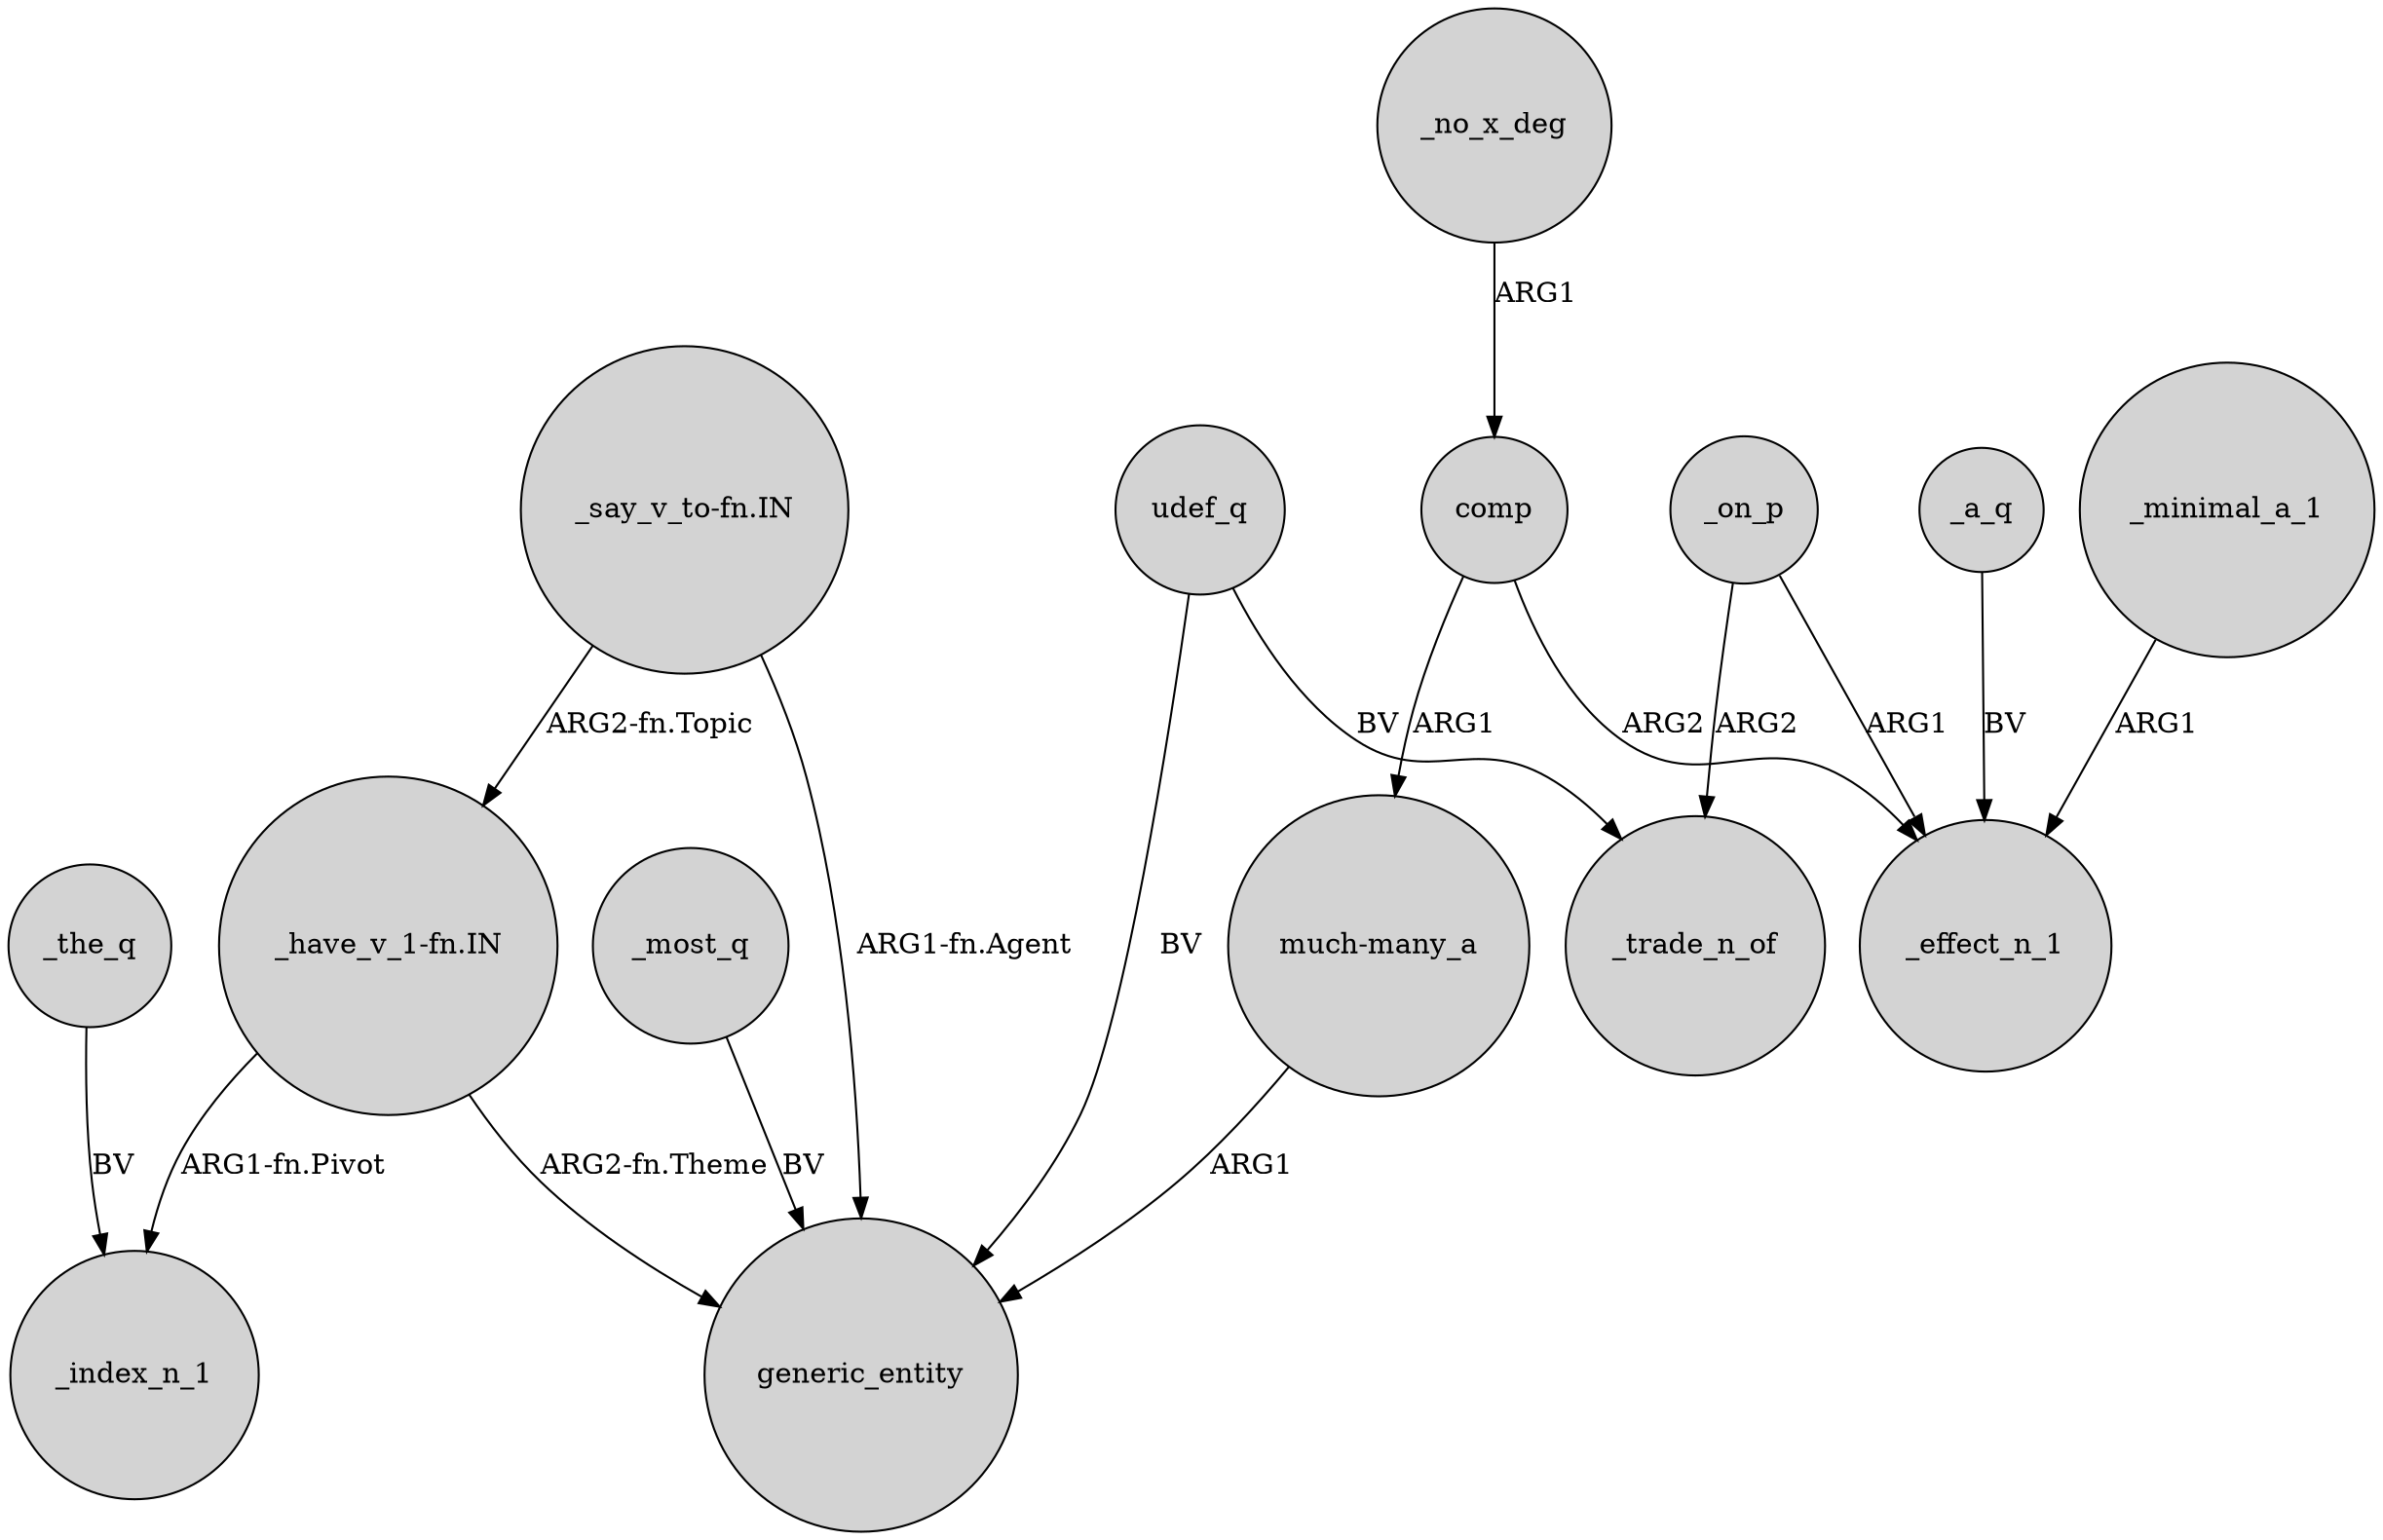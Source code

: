 digraph {
	node [shape=circle style=filled]
	_a_q -> _effect_n_1 [label=BV]
	"_say_v_to-fn.IN" -> "_have_v_1-fn.IN" [label="ARG2-fn.Topic"]
	comp -> _effect_n_1 [label=ARG2]
	"_have_v_1-fn.IN" -> generic_entity [label="ARG2-fn.Theme"]
	_no_x_deg -> comp [label=ARG1]
	comp -> "much-many_a" [label=ARG1]
	udef_q -> _trade_n_of [label=BV]
	"_say_v_to-fn.IN" -> generic_entity [label="ARG1-fn.Agent"]
	udef_q -> generic_entity [label=BV]
	"_have_v_1-fn.IN" -> _index_n_1 [label="ARG1-fn.Pivot"]
	_on_p -> _effect_n_1 [label=ARG1]
	_on_p -> _trade_n_of [label=ARG2]
	"much-many_a" -> generic_entity [label=ARG1]
	_minimal_a_1 -> _effect_n_1 [label=ARG1]
	_most_q -> generic_entity [label=BV]
	_the_q -> _index_n_1 [label=BV]
}
